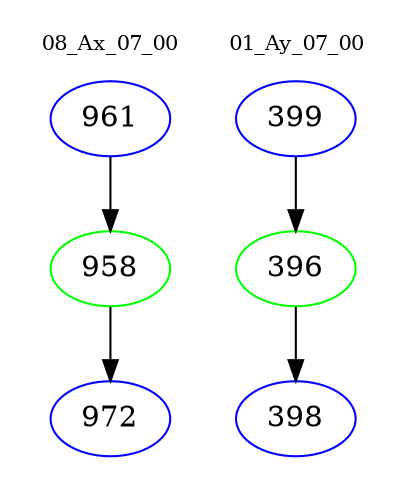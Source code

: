 digraph{
subgraph cluster_0 {
color = white
label = "08_Ax_07_00";
fontsize=10;
T0_961 [label="961", color="blue"]
T0_961 -> T0_958 [color="black"]
T0_958 [label="958", color="green"]
T0_958 -> T0_972 [color="black"]
T0_972 [label="972", color="blue"]
}
subgraph cluster_1 {
color = white
label = "01_Ay_07_00";
fontsize=10;
T1_399 [label="399", color="blue"]
T1_399 -> T1_396 [color="black"]
T1_396 [label="396", color="green"]
T1_396 -> T1_398 [color="black"]
T1_398 [label="398", color="blue"]
}
}
